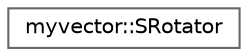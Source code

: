 digraph "クラス階層図"
{
 // LATEX_PDF_SIZE
  bgcolor="transparent";
  edge [fontname=Helvetica,fontsize=10,labelfontname=Helvetica,labelfontsize=10];
  node [fontname=Helvetica,fontsize=10,shape=box,height=0.2,width=0.4];
  rankdir="LR";
  Node0 [id="Node000000",label="myvector::SRotator",height=0.2,width=0.4,color="grey40", fillcolor="white", style="filled",URL="$structmyvector_1_1_s_rotator.html",tooltip=" "];
}
